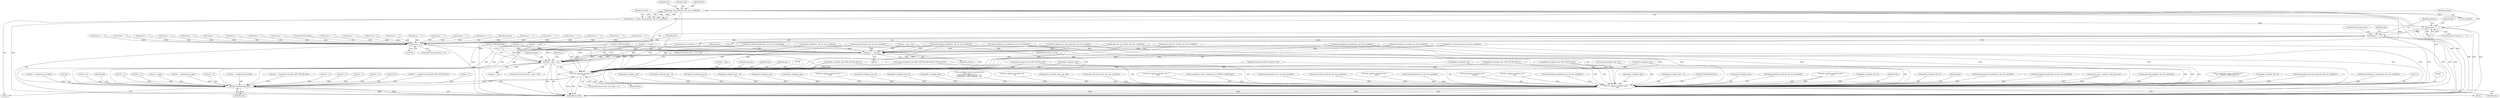 digraph "0_tcpdump_d10a0f980fe8f9407ab1ffbd612641433ebe175e@pointer" {
"1001534" [label="(Call,decode_clnp_prefix(ndo, tptr, buf, sizeof(buf)))"];
"1001532" [label="(Call,advance = decode_clnp_prefix(ndo, tptr, buf, sizeof(buf)))"];
"1001541" [label="(Call,advance == -1)"];
"1001551" [label="(Call,advance == -2)"];
"1001630" [label="(Call,advance < 0)"];
"1001634" [label="(Call,tptr += advance)"];
"1001167" [label="(Call,tptr < pptr + len)"];
"1001615" [label="(Call,print_unknown_data(ndo, tptr, \"\n\t    \", tlen))"];
"1001597" [label="(Call,ND_TCHECK2(*tptr,tlen))"];
"1002909" [label="(Call,print_unknown_data(ndo, pptr, \"\n\t    \", len))"];
"1000129" [label="(MethodParameterIn,u_int len)"];
"1001153" [label="(Call,tptr += tptr[0] + 1)"];
"1000770" [label="(Call,tlen -= sizeof(struct in_addr))"];
"1001114" [label="(Call,ND_TCHECK(tptr[0]))"];
"1001543" [label="(Call,-1)"];
"1001617" [label="(Identifier,tptr)"];
"1001415" [label="(Call,advance == -3)"];
"1000955" [label="(Call,ipaddr_string(ndo, tptr))"];
"1000598" [label="(Call,ipaddr_string(ndo, tptr))"];
"1001583" [label="(Call,advance == -2)"];
"1000128" [label="(MethodParameterIn,const u_char *pptr)"];
"1001141" [label="(Call,ND_TCHECK(tptr[0]))"];
"1001068" [label="(Call,tlen = 0)"];
"1000463" [label="(Call,ipaddr_string(ndo, tptr + 4))"];
"1000864" [label="(Call,tlen -= sizeof(struct in6_addr))"];
"1002905" [label="(Call,ND_TCHECK2(*pptr,len))"];
"1001018" [label="(Call,isonsap_string(ndo, tptr+BGP_VPN_RD_LEN,tlen-BGP_VPN_RD_LEN))"];
"1000820" [label="(Call,tlen -= (sizeof(struct in_addr)+BGP_VPN_RD_LEN))"];
"1001542" [label="(Identifier,advance)"];
"1002516" [label="(Call,ipaddr_string(ndo, tptr))"];
"1001597" [label="(Call,ND_TCHECK2(*tptr,tlen))"];
"1001609" [label="(ControlStructure,if (ndo->ndo_vflag <= 1))"];
"1001930" [label="(Call,decode_labeled_vpn_l2(ndo, tptr, buf, sizeof(buf)))"];
"1001279" [label="(Call,advance == -2)"];
"1001536" [label="(Identifier,tptr)"];
"1002890" [label="(Call,print_unknown_data(ndo, pptr, \"\n\t    \", len))"];
"1002219" [label="(Call,ipaddr_string(ndo, tptr+2))"];
"1001398" [label="(Call,advance == -1)"];
"1000142" [label="(Call,tptr = pptr)"];
"1002910" [label="(Identifier,ndo)"];
"1002904" [label="(Block,)"];
"1001615" [label="(Call,print_unknown_data(ndo, tptr, \"\n\t    \", tlen))"];
"1001430" [label="(Call,decode_labeled_prefix6(ndo, tptr, len, buf, sizeof(buf)))"];
"1001519" [label="(Call,advance == -2)"];
"1001535" [label="(Identifier,ndo)"];
"1001502" [label="(Call,decode_labeled_vpn_l2(ndo, tptr, buf, sizeof(buf)))"];
"1002203" [label="(Call,ipaddr_string(ndo, tptr+4))"];
"1002911" [label="(Identifier,pptr)"];
"1001534" [label="(Call,decode_clnp_prefix(ndo, tptr, buf, sizeof(buf)))"];
"1001632" [label="(Literal,0)"];
"1001786" [label="(Call,decode_labeled_vpn_prefix4(ndo, tptr, buf, sizeof(buf)))"];
"1001207" [label="(Call,advance == -3)"];
"1001746" [label="(Call,decode_labeled_prefix4(ndo, tptr, len, buf, sizeof(buf)))"];
"1000845" [label="(Call,tlen = 0)"];
"1001634" [label="(Call,tptr += advance)"];
"1000939" [label="(Call,tlen = 0)"];
"1001311" [label="(Call,advance == -2)"];
"1001629" [label="(ControlStructure,if (advance < 0))"];
"1001230" [label="(Call,advance == -1)"];
"1002913" [label="(Identifier,len)"];
"1001343" [label="(Call,advance == -2)"];
"1000200" [label="(Call,bgp_attr_get_as_size(ndo, atype, pptr, len))"];
"1000126" [label="(MethodParameterIn,netdissect_options *ndo)"];
"1001637" [label="(JumpTarget,done:)"];
"1001962" [label="(Call,decode_clnp_prefix(ndo, tptr, buf, sizeof(buf)))"];
"1000861" [label="(Call,ip6addr_string(ndo, tptr))"];
"1001294" [label="(Call,decode_rt_routing_info(ndo, tptr, buf, sizeof(buf)))"];
"1001532" [label="(Call,advance = decode_clnp_prefix(ndo, tptr, buf, sizeof(buf)))"];
"1002237" [label="(Call,as_printf(ndo, astostr, sizeof(astostr),\n\t\t\t    EXTRACT_32BITS(tptr+2)))"];
"1002298" [label="(Call,ipaddr_string(ndo, tptr+2))"];
"1001994" [label="(Call,decode_labeled_vpn_clnp_prefix(ndo, tptr, buf, sizeof(buf)))"];
"1001559" [label="(Identifier,ndo)"];
"1001247" [label="(Call,advance == -3)"];
"1000999" [label="(Call,tlen = 0)"];
"1002919" [label="(MethodReturn,RET)"];
"1001533" [label="(Identifier,advance)"];
"1001540" [label="(ControlStructure,if (advance == -1))"];
"1001552" [label="(Identifier,advance)"];
"1000718" [label="(Call,tlen > 0)"];
"1001301" [label="(Call,advance == -1)"];
"1001455" [label="(Call,advance == -3)"];
"1001509" [label="(Call,advance == -1)"];
"1001390" [label="(Call,decode_prefix6(ndo, tptr, len, buf, sizeof(buf)))"];
"1000145" [label="(Call,tlen=len)"];
"1001038" [label="(Call,ipaddr_string(ndo, tptr+BGP_VPN_RD_LEN+4))"];
"1001538" [label="(Call,sizeof(buf))"];
"1000815" [label="(Call,ipaddr_string(ndo, tptr+BGP_VPN_RD_LEN))"];
"1001898" [label="(Call,decode_labeled_vpn_prefix6(ndo, tptr, buf, sizeof(buf)))"];
"1001333" [label="(Call,advance == -1)"];
"1001633" [label="(ControlStructure,break;)"];
"1001190" [label="(Call,advance == -1)"];
"1002915" [label="(Literal,1)"];
"1000767" [label="(Call,ipaddr_string(ndo, tptr))"];
"1001262" [label="(Call,decode_labeled_vpn_prefix4(ndo, tptr, buf, sizeof(buf)))"];
"1000914" [label="(Call,tlen -= (sizeof(struct in6_addr)+BGP_VPN_RD_LEN))"];
"1001547" [label="(Identifier,ndo)"];
"1001566" [label="(Call,decode_labeled_vpn_clnp_prefix(ndo, tptr, buf, sizeof(buf)))"];
"1000793" [label="(Call,tlen = 0)"];
"1001621" [label="(Identifier,advance)"];
"1002912" [label="(Literal,\"\n\t    \")"];
"1001172" [label="(Block,)"];
"1002499" [label="(Call,ipaddr_string(ndo, tptr))"];
"1000408" [label="(Call,ipaddr_string(ndo, tptr + 2))"];
"1001168" [label="(Identifier,tptr)"];
"1002482" [label="(Call,ipaddr_string(ndo, tptr+4))"];
"1000428" [label="(Call,ipaddr_string(ndo, tptr + 4))"];
"1001551" [label="(Call,advance == -2)"];
"1001169" [label="(Call,pptr + len)"];
"1001111" [label="(Call,tptr += tlen)"];
"1001269" [label="(Call,advance == -1)"];
"1001620" [label="(Call,advance = 0)"];
"1000331" [label="(Call,ipaddr_string(ndo, tptr))"];
"1001573" [label="(Call,advance == -1)"];
"1002536" [label="(Call,ipaddr_string(ndo, tptr))"];
"1001176" [label="(Identifier,af)"];
"1001555" [label="(ControlStructure,goto trunc;)"];
"1001616" [label="(Identifier,ndo)"];
"1001166" [label="(ControlStructure,while (tptr < pptr + len))"];
"1001358" [label="(Call,decode_mdt_vpn_nlri(ndo, tptr, buf, sizeof(buf)))"];
"1000682" [label="(Call,print_unknown_data(ndo, tptr, \"\n\t    \", tlen))"];
"1001438" [label="(Call,advance == -1)"];
"1001600" [label="(Identifier,tlen)"];
"1000958" [label="(Call,tlen -= (sizeof(struct in_addr)))"];
"1001058" [label="(Call,ip6addr_string(ndo, tptr+BGP_VPN_RD_LEN+3))"];
"1002284" [label="(Call,ipaddr_string(ndo, tptr+2))"];
"1001598" [label="(Call,*tptr)"];
"1001123" [label="(Call,tptr++)"];
"1002461" [label="(Call,ipaddr_string(ndo, tptr+4))"];
"1000567" [label="(Call,ipaddr_string(ndo, tptr))"];
"1000258" [label="(Call,as_printf(ndo, astostr, sizeof(astostr),\n\t\t\t\tas_size == 2 ?\n\t\t\t\tEXTRACT_16BITS(&tptr[2 + i]) :\n\t\t\t\tEXTRACT_32BITS(&tptr[2 + i])))"];
"1001630" [label="(Call,advance < 0)"];
"1001487" [label="(Call,advance == -2)"];
"1001636" [label="(Identifier,advance)"];
"1001553" [label="(Call,-2)"];
"1002378" [label="(Call,print_unknown_data(ndo, tptr, \"\n\t      \", 8))"];
"1001179" [label="(Block,)"];
"1002800" [label="(Call,bgp_attr_print(ndo, atype, tptr, alen))"];
"1001550" [label="(ControlStructure,if (advance == -2))"];
"1000887" [label="(Call,tlen = 0)"];
"1002026" [label="(Call,decode_mdt_vpn_nlri(ndo, tptr, buf, sizeof(buf)))"];
"1001537" [label="(Identifier,buf)"];
"1001603" [label="(Identifier,ndo)"];
"1000909" [label="(Call,ip6addr_string(ndo, tptr+BGP_VPN_RD_LEN))"];
"1002109" [label="(Call,print_unknown_data(ndo, tptr-3, \"\n\t    \", tlen))"];
"1002663" [label="(Call,as_printf(ndo, astostr, sizeof(astostr), EXTRACT_32BITS(tptr)))"];
"1001222" [label="(Call,decode_labeled_prefix4(ndo, tptr, len, buf, sizeof(buf)))"];
"1001375" [label="(Call,advance == -2)"];
"1001623" [label="(Call,tptr = pptr + len)"];
"1001619" [label="(Identifier,tlen)"];
"1001477" [label="(Call,advance == -1)"];
"1001541" [label="(Call,advance == -1)"];
"1001631" [label="(Identifier,advance)"];
"1000977" [label="(Call,isonsap_string(ndo, tptr, tlen))"];
"1001706" [label="(Call,decode_prefix4(ndo, tptr, len, buf, sizeof(buf)))"];
"1001326" [label="(Call,decode_multicast_vpn(ndo, tptr, buf, sizeof(buf)))"];
"1000751" [label="(Call,tlen = 0)"];
"1002058" [label="(Call,decode_multicast_vpn(ndo, tptr, buf, sizeof(buf)))"];
"1002552" [label="(Call,print_unknown_data(ndo, tptr, \"\n\t      \", tlen))"];
"1001818" [label="(Call,decode_prefix6(ndo, tptr, len, buf, sizeof(buf)))"];
"1001182" [label="(Call,decode_prefix4(ndo, tptr, len, buf, sizeof(buf)))"];
"1002635" [label="(Call,print_unknown_data(ndo, tptr,\"\n\t      \", length))"];
"1000984" [label="(Call,tlen = 0)"];
"1001365" [label="(Call,advance == -1)"];
"1001167" [label="(Call,tptr < pptr + len)"];
"1001635" [label="(Identifier,tptr)"];
"1001092" [label="(Call,print_unknown_data(ndo, tptr, \"\n\t    \", tlen))"];
"1000701" [label="(Call,tlen = nhlen)"];
"1001858" [label="(Call,decode_labeled_prefix6(ndo, tptr, len, buf, sizeof(buf)))"];
"1001618" [label="(Literal,\"\n\t    \")"];
"1002909" [label="(Call,print_unknown_data(ndo, pptr, \"\n\t    \", len))"];
"1001470" [label="(Call,decode_labeled_vpn_prefix6(ndo, tptr, buf, sizeof(buf)))"];
"1001534" -> "1001532"  [label="AST: "];
"1001534" -> "1001538"  [label="CFG: "];
"1001535" -> "1001534"  [label="AST: "];
"1001536" -> "1001534"  [label="AST: "];
"1001537" -> "1001534"  [label="AST: "];
"1001538" -> "1001534"  [label="AST: "];
"1001532" -> "1001534"  [label="CFG: "];
"1001534" -> "1002919"  [label="DDG: "];
"1001534" -> "1002919"  [label="DDG: "];
"1001534" -> "1002919"  [label="DDG: "];
"1001534" -> "1001532"  [label="DDG: "];
"1001534" -> "1001532"  [label="DDG: "];
"1001534" -> "1001532"  [label="DDG: "];
"1001534" -> "1001615"  [label="DDG: "];
"1001534" -> "1001634"  [label="DDG: "];
"1001534" -> "1002909"  [label="DDG: "];
"1001532" -> "1001179"  [label="AST: "];
"1001533" -> "1001532"  [label="AST: "];
"1001542" -> "1001532"  [label="CFG: "];
"1001532" -> "1002919"  [label="DDG: "];
"1001532" -> "1001541"  [label="DDG: "];
"1001541" -> "1001540"  [label="AST: "];
"1001541" -> "1001543"  [label="CFG: "];
"1001542" -> "1001541"  [label="AST: "];
"1001543" -> "1001541"  [label="AST: "];
"1001547" -> "1001541"  [label="CFG: "];
"1001552" -> "1001541"  [label="CFG: "];
"1001541" -> "1002919"  [label="DDG: "];
"1001541" -> "1002919"  [label="DDG: "];
"1001541" -> "1002919"  [label="DDG: "];
"1001543" -> "1001541"  [label="DDG: "];
"1001541" -> "1001551"  [label="DDG: "];
"1001541" -> "1001630"  [label="DDG: "];
"1001551" -> "1001550"  [label="AST: "];
"1001551" -> "1001553"  [label="CFG: "];
"1001552" -> "1001551"  [label="AST: "];
"1001553" -> "1001551"  [label="AST: "];
"1001555" -> "1001551"  [label="CFG: "];
"1001559" -> "1001551"  [label="CFG: "];
"1001551" -> "1002919"  [label="DDG: "];
"1001551" -> "1002919"  [label="DDG: "];
"1001551" -> "1002919"  [label="DDG: "];
"1001553" -> "1001551"  [label="DDG: "];
"1001551" -> "1001630"  [label="DDG: "];
"1001630" -> "1001629"  [label="AST: "];
"1001630" -> "1001632"  [label="CFG: "];
"1001631" -> "1001630"  [label="AST: "];
"1001632" -> "1001630"  [label="AST: "];
"1001633" -> "1001630"  [label="CFG: "];
"1001635" -> "1001630"  [label="CFG: "];
"1001630" -> "1002919"  [label="DDG: "];
"1001630" -> "1002919"  [label="DDG: "];
"1001438" -> "1001630"  [label="DDG: "];
"1001279" -> "1001630"  [label="DDG: "];
"1001365" -> "1001630"  [label="DDG: "];
"1001311" -> "1001630"  [label="DDG: "];
"1001487" -> "1001630"  [label="DDG: "];
"1001269" -> "1001630"  [label="DDG: "];
"1001301" -> "1001630"  [label="DDG: "];
"1001455" -> "1001630"  [label="DDG: "];
"1001583" -> "1001630"  [label="DDG: "];
"1001343" -> "1001630"  [label="DDG: "];
"1001477" -> "1001630"  [label="DDG: "];
"1001230" -> "1001630"  [label="DDG: "];
"1001519" -> "1001630"  [label="DDG: "];
"1001620" -> "1001630"  [label="DDG: "];
"1001573" -> "1001630"  [label="DDG: "];
"1001509" -> "1001630"  [label="DDG: "];
"1001207" -> "1001630"  [label="DDG: "];
"1001190" -> "1001630"  [label="DDG: "];
"1001415" -> "1001630"  [label="DDG: "];
"1001333" -> "1001630"  [label="DDG: "];
"1001247" -> "1001630"  [label="DDG: "];
"1001375" -> "1001630"  [label="DDG: "];
"1001398" -> "1001630"  [label="DDG: "];
"1001630" -> "1001634"  [label="DDG: "];
"1001634" -> "1001172"  [label="AST: "];
"1001634" -> "1001636"  [label="CFG: "];
"1001635" -> "1001634"  [label="AST: "];
"1001636" -> "1001634"  [label="AST: "];
"1001168" -> "1001634"  [label="CFG: "];
"1001634" -> "1002919"  [label="DDG: "];
"1001634" -> "1001167"  [label="DDG: "];
"1001294" -> "1001634"  [label="DDG: "];
"1001502" -> "1001634"  [label="DDG: "];
"1001470" -> "1001634"  [label="DDG: "];
"1001358" -> "1001634"  [label="DDG: "];
"1001390" -> "1001634"  [label="DDG: "];
"1001222" -> "1001634"  [label="DDG: "];
"1001430" -> "1001634"  [label="DDG: "];
"1001623" -> "1001634"  [label="DDG: "];
"1001182" -> "1001634"  [label="DDG: "];
"1001326" -> "1001634"  [label="DDG: "];
"1001566" -> "1001634"  [label="DDG: "];
"1001262" -> "1001634"  [label="DDG: "];
"1001114" -> "1001634"  [label="DDG: "];
"1001111" -> "1001634"  [label="DDG: "];
"1001123" -> "1001634"  [label="DDG: "];
"1001153" -> "1001634"  [label="DDG: "];
"1001141" -> "1001634"  [label="DDG: "];
"1001167" -> "1001166"  [label="AST: "];
"1001167" -> "1001169"  [label="CFG: "];
"1001168" -> "1001167"  [label="AST: "];
"1001169" -> "1001167"  [label="AST: "];
"1001176" -> "1001167"  [label="CFG: "];
"1001637" -> "1001167"  [label="CFG: "];
"1001167" -> "1002919"  [label="DDG: "];
"1001167" -> "1002919"  [label="DDG: "];
"1001167" -> "1002919"  [label="DDG: "];
"1001123" -> "1001167"  [label="DDG: "];
"1001153" -> "1001167"  [label="DDG: "];
"1001141" -> "1001167"  [label="DDG: "];
"1001114" -> "1001167"  [label="DDG: "];
"1001111" -> "1001167"  [label="DDG: "];
"1000128" -> "1001167"  [label="DDG: "];
"1001430" -> "1001167"  [label="DDG: "];
"1001222" -> "1001167"  [label="DDG: "];
"1001390" -> "1001167"  [label="DDG: "];
"1001182" -> "1001167"  [label="DDG: "];
"1000129" -> "1001167"  [label="DDG: "];
"1001167" -> "1001615"  [label="DDG: "];
"1001615" -> "1001609"  [label="AST: "];
"1001615" -> "1001619"  [label="CFG: "];
"1001616" -> "1001615"  [label="AST: "];
"1001617" -> "1001615"  [label="AST: "];
"1001618" -> "1001615"  [label="AST: "];
"1001619" -> "1001615"  [label="AST: "];
"1001621" -> "1001615"  [label="CFG: "];
"1001615" -> "1002919"  [label="DDG: "];
"1001615" -> "1002919"  [label="DDG: "];
"1001615" -> "1002919"  [label="DDG: "];
"1001615" -> "1001597"  [label="DDG: "];
"1001294" -> "1001615"  [label="DDG: "];
"1000815" -> "1001615"  [label="DDG: "];
"1001358" -> "1001615"  [label="DDG: "];
"1001262" -> "1001615"  [label="DDG: "];
"1001018" -> "1001615"  [label="DDG: "];
"1001470" -> "1001615"  [label="DDG: "];
"1001058" -> "1001615"  [label="DDG: "];
"1001390" -> "1001615"  [label="DDG: "];
"1000861" -> "1001615"  [label="DDG: "];
"1001566" -> "1001615"  [label="DDG: "];
"1001222" -> "1001615"  [label="DDG: "];
"1001182" -> "1001615"  [label="DDG: "];
"1000909" -> "1001615"  [label="DDG: "];
"1001326" -> "1001615"  [label="DDG: "];
"1000977" -> "1001615"  [label="DDG: "];
"1000955" -> "1001615"  [label="DDG: "];
"1000767" -> "1001615"  [label="DDG: "];
"1001038" -> "1001615"  [label="DDG: "];
"1001430" -> "1001615"  [label="DDG: "];
"1001502" -> "1001615"  [label="DDG: "];
"1000126" -> "1001615"  [label="DDG: "];
"1000142" -> "1001615"  [label="DDG: "];
"1001123" -> "1001615"  [label="DDG: "];
"1001153" -> "1001615"  [label="DDG: "];
"1001141" -> "1001615"  [label="DDG: "];
"1001114" -> "1001615"  [label="DDG: "];
"1001111" -> "1001615"  [label="DDG: "];
"1001597" -> "1001615"  [label="DDG: "];
"1001615" -> "1002909"  [label="DDG: "];
"1001597" -> "1001179"  [label="AST: "];
"1001597" -> "1001600"  [label="CFG: "];
"1001598" -> "1001597"  [label="AST: "];
"1001600" -> "1001597"  [label="AST: "];
"1001603" -> "1001597"  [label="CFG: "];
"1001597" -> "1002919"  [label="DDG: "];
"1001597" -> "1002919"  [label="DDG: "];
"1001597" -> "1002919"  [label="DDG: "];
"1001123" -> "1001597"  [label="DDG: "];
"1001153" -> "1001597"  [label="DDG: "];
"1001141" -> "1001597"  [label="DDG: "];
"1001114" -> "1001597"  [label="DDG: "];
"1001111" -> "1001597"  [label="DDG: "];
"1000145" -> "1001597"  [label="DDG: "];
"1000864" -> "1001597"  [label="DDG: "];
"1000939" -> "1001597"  [label="DDG: "];
"1000845" -> "1001597"  [label="DDG: "];
"1000793" -> "1001597"  [label="DDG: "];
"1000701" -> "1001597"  [label="DDG: "];
"1000751" -> "1001597"  [label="DDG: "];
"1000887" -> "1001597"  [label="DDG: "];
"1000984" -> "1001597"  [label="DDG: "];
"1000820" -> "1001597"  [label="DDG: "];
"1001068" -> "1001597"  [label="DDG: "];
"1000718" -> "1001597"  [label="DDG: "];
"1000914" -> "1001597"  [label="DDG: "];
"1000958" -> "1001597"  [label="DDG: "];
"1000770" -> "1001597"  [label="DDG: "];
"1000999" -> "1001597"  [label="DDG: "];
"1002909" -> "1002904"  [label="AST: "];
"1002909" -> "1002913"  [label="CFG: "];
"1002910" -> "1002909"  [label="AST: "];
"1002911" -> "1002909"  [label="AST: "];
"1002912" -> "1002909"  [label="AST: "];
"1002913" -> "1002909"  [label="AST: "];
"1002915" -> "1002909"  [label="CFG: "];
"1002909" -> "1002919"  [label="DDG: "];
"1002909" -> "1002919"  [label="DDG: "];
"1002909" -> "1002919"  [label="DDG: "];
"1002909" -> "1002919"  [label="DDG: "];
"1000682" -> "1002909"  [label="DDG: "];
"1002058" -> "1002909"  [label="DDG: "];
"1001018" -> "1002909"  [label="DDG: "];
"1001706" -> "1002909"  [label="DDG: "];
"1002026" -> "1002909"  [label="DDG: "];
"1001470" -> "1002909"  [label="DDG: "];
"1002552" -> "1002909"  [label="DDG: "];
"1001390" -> "1002909"  [label="DDG: "];
"1000861" -> "1002909"  [label="DDG: "];
"1002890" -> "1002909"  [label="DDG: "];
"1002890" -> "1002909"  [label="DDG: "];
"1000258" -> "1002909"  [label="DDG: "];
"1001294" -> "1002909"  [label="DDG: "];
"1002461" -> "1002909"  [label="DDG: "];
"1001566" -> "1002909"  [label="DDG: "];
"1001222" -> "1002909"  [label="DDG: "];
"1000815" -> "1002909"  [label="DDG: "];
"1001858" -> "1002909"  [label="DDG: "];
"1001818" -> "1002909"  [label="DDG: "];
"1000200" -> "1002909"  [label="DDG: "];
"1000200" -> "1002909"  [label="DDG: "];
"1000598" -> "1002909"  [label="DDG: "];
"1001746" -> "1002909"  [label="DDG: "];
"1002284" -> "1002909"  [label="DDG: "];
"1002482" -> "1002909"  [label="DDG: "];
"1000567" -> "1002909"  [label="DDG: "];
"1001962" -> "1002909"  [label="DDG: "];
"1002219" -> "1002909"  [label="DDG: "];
"1000408" -> "1002909"  [label="DDG: "];
"1002663" -> "1002909"  [label="DDG: "];
"1002635" -> "1002909"  [label="DDG: "];
"1001358" -> "1002909"  [label="DDG: "];
"1001786" -> "1002909"  [label="DDG: "];
"1002203" -> "1002909"  [label="DDG: "];
"1001262" -> "1002909"  [label="DDG: "];
"1000331" -> "1002909"  [label="DDG: "];
"1002536" -> "1002909"  [label="DDG: "];
"1001898" -> "1002909"  [label="DDG: "];
"1002499" -> "1002909"  [label="DDG: "];
"1002298" -> "1002909"  [label="DDG: "];
"1001182" -> "1002909"  [label="DDG: "];
"1002378" -> "1002909"  [label="DDG: "];
"1000909" -> "1002909"  [label="DDG: "];
"1000463" -> "1002909"  [label="DDG: "];
"1002109" -> "1002909"  [label="DDG: "];
"1002516" -> "1002909"  [label="DDG: "];
"1002237" -> "1002909"  [label="DDG: "];
"1001092" -> "1002909"  [label="DDG: "];
"1002800" -> "1002909"  [label="DDG: "];
"1001930" -> "1002909"  [label="DDG: "];
"1001058" -> "1002909"  [label="DDG: "];
"1001326" -> "1002909"  [label="DDG: "];
"1000977" -> "1002909"  [label="DDG: "];
"1000955" -> "1002909"  [label="DDG: "];
"1000428" -> "1002909"  [label="DDG: "];
"1001994" -> "1002909"  [label="DDG: "];
"1000767" -> "1002909"  [label="DDG: "];
"1001038" -> "1002909"  [label="DDG: "];
"1001430" -> "1002909"  [label="DDG: "];
"1001502" -> "1002909"  [label="DDG: "];
"1000126" -> "1002909"  [label="DDG: "];
"1000128" -> "1002909"  [label="DDG: "];
"1002905" -> "1002909"  [label="DDG: "];
"1000129" -> "1002909"  [label="DDG: "];
}
